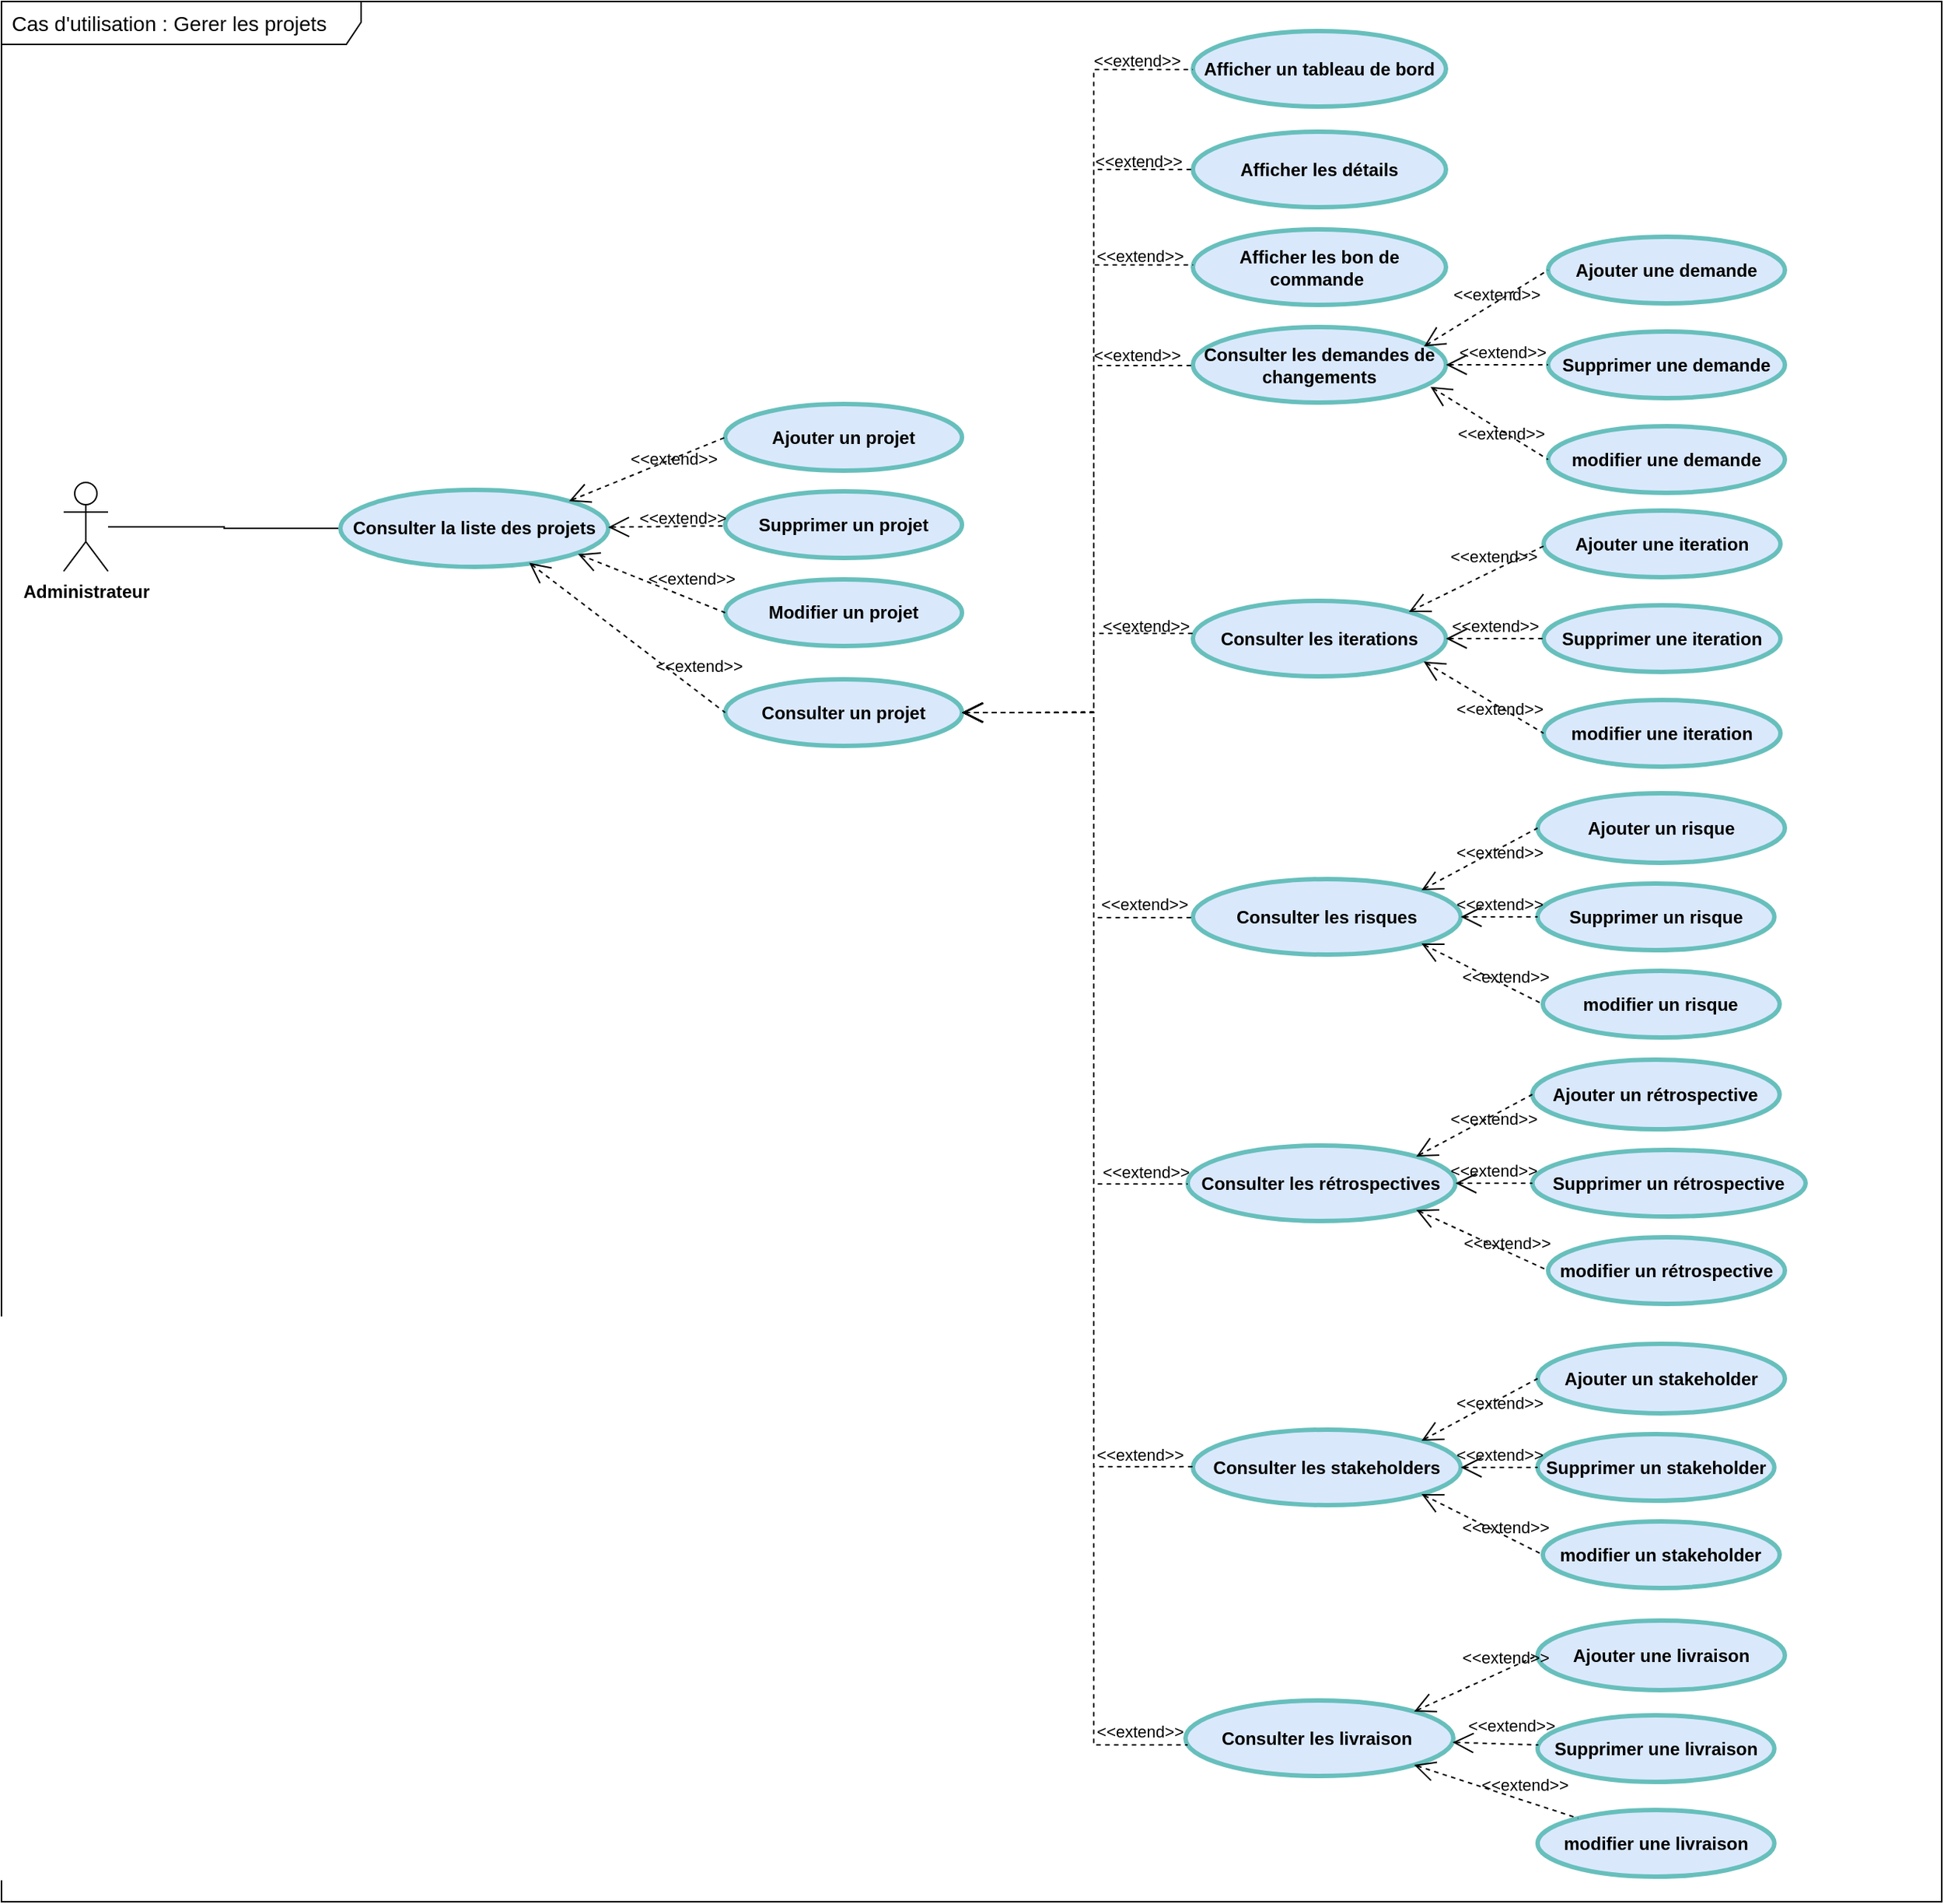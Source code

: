 <mxfile version="17.1.3" type="github">
  <diagram id="lqeS9QWTc5A_XZJM_jDW" name="Page-1">
    <mxGraphModel dx="2480" dy="-3462" grid="0" gridSize="10" guides="1" tooltips="1" connect="1" arrows="1" fold="1" page="1" pageScale="1" pageWidth="827" pageHeight="1169" math="0" shadow="0">
      <root>
        <mxCell id="0" />
        <mxCell id="1" parent="0" />
        <mxCell id="lvj-AdMTASe0IMn5T47T-1" value="&lt;div style=&quot;text-align: center&quot;&gt;&lt;span&gt;Cas d&#39;utilisation : Gerer les projets&lt;/span&gt;&lt;/div&gt;" style="shape=umlFrame;tabPosition=left;html=1;boundedLbl=1;labelInHeader=1;width=243;height=29;swimlaneFillColor=#ffffff;align=left;spacingLeft=5;fontSize=14;" vertex="1" parent="1">
          <mxGeometry x="227" y="4830" width="1311" height="1284" as="geometry" />
        </mxCell>
        <mxCell id="lvj-AdMTASe0IMn5T47T-22" style="edgeStyle=orthogonalEdgeStyle;rounded=0;orthogonalLoop=1;jettySize=auto;html=1;endArrow=none;endFill=0;" edge="1" parent="1" source="lvj-AdMTASe0IMn5T47T-3" target="lvj-AdMTASe0IMn5T47T-14">
          <mxGeometry relative="1" as="geometry" />
        </mxCell>
        <mxCell id="lvj-AdMTASe0IMn5T47T-3" value="&lt;span style=&quot;font-weight: 700&quot;&gt;Administrateur&lt;/span&gt;" style="shape=umlActor;verticalLabelPosition=bottom;verticalAlign=top;html=1;outlineConnect=0;" vertex="1" parent="1">
          <mxGeometry x="269" y="5155" width="30" height="60" as="geometry" />
        </mxCell>
        <mxCell id="lvj-AdMTASe0IMn5T47T-4" value="Consulter les livraison&amp;nbsp;" style="shape=ellipse;html=1;strokeWidth=3;fontStyle=1;whiteSpace=wrap;align=center;perimeter=ellipsePerimeter;fillColor=#dae8fc;strokeColor=#67BFBC;" vertex="1" parent="1">
          <mxGeometry x="1027" y="5978" width="181" height="51" as="geometry" />
        </mxCell>
        <mxCell id="lvj-AdMTASe0IMn5T47T-5" value="Ajouter une livraison" style="shape=ellipse;html=1;strokeWidth=3;fontStyle=1;whiteSpace=wrap;align=center;perimeter=ellipsePerimeter;fillColor=#dae8fc;strokeColor=#67BFBC;" vertex="1" parent="1">
          <mxGeometry x="1264.89" y="5924" width="167.11" height="47" as="geometry" />
        </mxCell>
        <mxCell id="lvj-AdMTASe0IMn5T47T-6" value="Supprimer une&amp;nbsp;livraison" style="shape=ellipse;html=1;strokeWidth=3;fontStyle=1;whiteSpace=wrap;align=center;perimeter=ellipsePerimeter;fillColor=#dae8fc;strokeColor=#67BFBC;" vertex="1" parent="1">
          <mxGeometry x="1264.89" y="5988" width="160" height="45" as="geometry" />
        </mxCell>
        <mxCell id="lvj-AdMTASe0IMn5T47T-7" value="modifier une livraison" style="shape=ellipse;html=1;strokeWidth=3;fontStyle=1;whiteSpace=wrap;align=center;perimeter=ellipsePerimeter;fillColor=#dae8fc;strokeColor=#67BFBC;" vertex="1" parent="1">
          <mxGeometry x="1264.89" y="6052" width="160" height="45" as="geometry" />
        </mxCell>
        <mxCell id="lvj-AdMTASe0IMn5T47T-8" value="&amp;lt;&amp;lt;extend&amp;gt;&amp;gt;" style="edgeStyle=none;html=1;startArrow=open;endArrow=none;startSize=12;verticalAlign=bottom;dashed=1;labelBackgroundColor=none;rounded=0;entryX=0;entryY=0.5;entryDx=0;entryDy=0;exitX=1;exitY=0;exitDx=0;exitDy=0;" edge="1" parent="1" source="lvj-AdMTASe0IMn5T47T-4" target="lvj-AdMTASe0IMn5T47T-5">
          <mxGeometry x="0.473" y="-1" width="160" relative="1" as="geometry">
            <mxPoint x="661.89" y="5035" as="sourcePoint" />
            <mxPoint x="821.89" y="5035" as="targetPoint" />
            <mxPoint as="offset" />
          </mxGeometry>
        </mxCell>
        <mxCell id="lvj-AdMTASe0IMn5T47T-9" value="&amp;lt;&amp;lt;extend&amp;gt;&amp;gt;" style="edgeStyle=none;html=1;startArrow=open;endArrow=none;startSize=12;verticalAlign=bottom;dashed=1;labelBackgroundColor=none;rounded=0;" edge="1" parent="1" source="lvj-AdMTASe0IMn5T47T-4" target="lvj-AdMTASe0IMn5T47T-6">
          <mxGeometry x="0.385" y="3" width="160" relative="1" as="geometry">
            <mxPoint x="661.89" y="5035" as="sourcePoint" />
            <mxPoint x="821.89" y="5035" as="targetPoint" />
            <mxPoint x="-1" as="offset" />
          </mxGeometry>
        </mxCell>
        <mxCell id="lvj-AdMTASe0IMn5T47T-10" value="&amp;lt;&amp;lt;extend&amp;gt;&amp;gt;" style="edgeStyle=none;html=1;startArrow=open;endArrow=none;startSize=12;verticalAlign=bottom;dashed=1;labelBackgroundColor=none;rounded=0;exitX=1;exitY=1;exitDx=0;exitDy=0;" edge="1" parent="1" source="lvj-AdMTASe0IMn5T47T-4" target="lvj-AdMTASe0IMn5T47T-7">
          <mxGeometry x="0.341" y="2" width="160" relative="1" as="geometry">
            <mxPoint x="673.89" y="5127" as="sourcePoint" />
            <mxPoint x="836.89" y="5124" as="targetPoint" />
            <mxPoint as="offset" />
          </mxGeometry>
        </mxCell>
        <mxCell id="lvj-AdMTASe0IMn5T47T-14" value="Consulter la liste des projets" style="shape=ellipse;html=1;strokeWidth=3;fontStyle=1;whiteSpace=wrap;align=center;perimeter=ellipsePerimeter;fillColor=#dae8fc;strokeColor=#67BFBC;" vertex="1" parent="1">
          <mxGeometry x="456" y="5160" width="181" height="52" as="geometry" />
        </mxCell>
        <mxCell id="lvj-AdMTASe0IMn5T47T-15" value="Ajouter un projet" style="shape=ellipse;html=1;strokeWidth=3;fontStyle=1;whiteSpace=wrap;align=center;perimeter=ellipsePerimeter;fillColor=#dae8fc;strokeColor=#67BFBC;" vertex="1" parent="1">
          <mxGeometry x="716" y="5102" width="160" height="45" as="geometry" />
        </mxCell>
        <mxCell id="lvj-AdMTASe0IMn5T47T-16" value="Supprimer un projet" style="shape=ellipse;html=1;strokeWidth=3;fontStyle=1;whiteSpace=wrap;align=center;perimeter=ellipsePerimeter;fillColor=#dae8fc;strokeColor=#67BFBC;" vertex="1" parent="1">
          <mxGeometry x="716" y="5161" width="160" height="45" as="geometry" />
        </mxCell>
        <mxCell id="lvj-AdMTASe0IMn5T47T-17" value="Modifier un projet" style="shape=ellipse;html=1;strokeWidth=3;fontStyle=1;whiteSpace=wrap;align=center;perimeter=ellipsePerimeter;fillColor=#dae8fc;strokeColor=#67BFBC;" vertex="1" parent="1">
          <mxGeometry x="716" y="5220.5" width="160" height="45" as="geometry" />
        </mxCell>
        <mxCell id="lvj-AdMTASe0IMn5T47T-18" value="&amp;lt;&amp;lt;extend&amp;gt;&amp;gt;" style="edgeStyle=none;html=1;startArrow=open;endArrow=none;startSize=12;verticalAlign=bottom;dashed=1;labelBackgroundColor=none;rounded=0;entryX=0;entryY=0.5;entryDx=0;entryDy=0;exitX=1;exitY=0;exitDx=0;exitDy=0;" edge="1" parent="1" source="lvj-AdMTASe0IMn5T47T-14" target="lvj-AdMTASe0IMn5T47T-15">
          <mxGeometry x="0.276" y="-8" width="160" relative="1" as="geometry">
            <mxPoint x="520" y="5246" as="sourcePoint" />
            <mxPoint x="680" y="5246" as="targetPoint" />
            <mxPoint as="offset" />
          </mxGeometry>
        </mxCell>
        <mxCell id="lvj-AdMTASe0IMn5T47T-19" value="&amp;lt;&amp;lt;extend&amp;gt;&amp;gt;" style="edgeStyle=none;html=1;startArrow=open;endArrow=none;startSize=12;verticalAlign=bottom;dashed=1;labelBackgroundColor=none;rounded=0;" edge="1" parent="1" source="lvj-AdMTASe0IMn5T47T-14" target="lvj-AdMTASe0IMn5T47T-16">
          <mxGeometry x="0.266" y="-2" width="160" relative="1" as="geometry">
            <mxPoint x="612" y="5132" as="sourcePoint" />
            <mxPoint x="772" y="5132" as="targetPoint" />
            <mxPoint y="1" as="offset" />
          </mxGeometry>
        </mxCell>
        <mxCell id="lvj-AdMTASe0IMn5T47T-20" value="&amp;lt;&amp;lt;extend&amp;gt;&amp;gt;" style="edgeStyle=none;html=1;startArrow=open;endArrow=none;startSize=12;verticalAlign=bottom;dashed=1;labelBackgroundColor=none;rounded=0;entryX=0;entryY=0.5;entryDx=0;entryDy=0;exitX=0.887;exitY=0.835;exitDx=0;exitDy=0;exitPerimeter=0;" edge="1" parent="1" source="lvj-AdMTASe0IMn5T47T-14" target="lvj-AdMTASe0IMn5T47T-17">
          <mxGeometry x="0.501" y="4" width="160" relative="1" as="geometry">
            <mxPoint x="612" y="5132" as="sourcePoint" />
            <mxPoint x="772" y="5132" as="targetPoint" />
            <mxPoint as="offset" />
          </mxGeometry>
        </mxCell>
        <mxCell id="lvj-AdMTASe0IMn5T47T-21" value="Consulter un projet" style="shape=ellipse;html=1;strokeWidth=3;fontStyle=1;whiteSpace=wrap;align=center;perimeter=ellipsePerimeter;fillColor=#dae8fc;strokeColor=#67BFBC;" vertex="1" parent="1">
          <mxGeometry x="716" y="5288" width="160" height="45" as="geometry" />
        </mxCell>
        <mxCell id="lvj-AdMTASe0IMn5T47T-23" value="&amp;lt;&amp;lt;extend&amp;gt;&amp;gt;" style="edgeStyle=none;html=1;startArrow=open;endArrow=none;startSize=12;verticalAlign=bottom;dashed=1;labelBackgroundColor=none;rounded=0;entryX=0;entryY=0.5;entryDx=0;entryDy=0;exitX=0.705;exitY=0.948;exitDx=0;exitDy=0;exitPerimeter=0;" edge="1" parent="1" source="lvj-AdMTASe0IMn5T47T-14" target="lvj-AdMTASe0IMn5T47T-21">
          <mxGeometry x="0.655" y="7" width="160" relative="1" as="geometry">
            <mxPoint x="424" y="5280" as="sourcePoint" />
            <mxPoint x="584" y="5280" as="targetPoint" />
            <mxPoint x="1" as="offset" />
          </mxGeometry>
        </mxCell>
        <mxCell id="lvj-AdMTASe0IMn5T47T-24" value="Afficher un tableau de bord" style="shape=ellipse;html=1;strokeWidth=3;fontStyle=1;whiteSpace=wrap;align=center;perimeter=ellipsePerimeter;fillColor=#dae8fc;strokeColor=#67BFBC;" vertex="1" parent="1">
          <mxGeometry x="1032" y="4850" width="171" height="51" as="geometry" />
        </mxCell>
        <mxCell id="lvj-AdMTASe0IMn5T47T-25" value="&amp;lt;&amp;lt;extend&amp;gt;&amp;gt;" style="edgeStyle=orthogonalEdgeStyle;html=1;startArrow=open;endArrow=none;startSize=12;verticalAlign=bottom;dashed=1;labelBackgroundColor=none;rounded=0;" edge="1" parent="1" source="lvj-AdMTASe0IMn5T47T-21" target="lvj-AdMTASe0IMn5T47T-24">
          <mxGeometry x="0.871" y="-3" width="160" relative="1" as="geometry">
            <mxPoint x="876" y="5229.5" as="sourcePoint" />
            <mxPoint x="1051" y="5163" as="targetPoint" />
            <Array as="points">
              <mxPoint x="965" y="5310" />
              <mxPoint x="965" y="4876" />
            </Array>
            <mxPoint as="offset" />
          </mxGeometry>
        </mxCell>
        <mxCell id="lvj-AdMTASe0IMn5T47T-26" value="Afficher les détails" style="shape=ellipse;html=1;strokeWidth=3;fontStyle=1;whiteSpace=wrap;align=center;perimeter=ellipsePerimeter;fillColor=#dae8fc;strokeColor=#67BFBC;" vertex="1" parent="1">
          <mxGeometry x="1032" y="4918" width="171" height="51" as="geometry" />
        </mxCell>
        <mxCell id="lvj-AdMTASe0IMn5T47T-27" value="&amp;lt;&amp;lt;extend&amp;gt;&amp;gt;" style="edgeStyle=orthogonalEdgeStyle;html=1;startArrow=open;endArrow=none;startSize=12;verticalAlign=bottom;dashed=1;labelBackgroundColor=none;rounded=0;fontSize=11;" edge="1" parent="1" source="lvj-AdMTASe0IMn5T47T-21" target="lvj-AdMTASe0IMn5T47T-26">
          <mxGeometry x="0.858" y="-3" width="160" relative="1" as="geometry">
            <mxPoint x="876" y="5229.5" as="sourcePoint" />
            <mxPoint x="1051" y="5162" as="targetPoint" />
            <Array as="points">
              <mxPoint x="908" y="5310" />
              <mxPoint x="965" y="5310" />
              <mxPoint x="965" y="4944" />
            </Array>
            <mxPoint as="offset" />
          </mxGeometry>
        </mxCell>
        <mxCell id="lvj-AdMTASe0IMn5T47T-28" value="Afficher les bon de commande&amp;nbsp;" style="shape=ellipse;html=1;strokeWidth=3;fontStyle=1;whiteSpace=wrap;align=center;perimeter=ellipsePerimeter;fillColor=#dae8fc;strokeColor=#67BFBC;" vertex="1" parent="1">
          <mxGeometry x="1032" y="4984" width="171" height="51" as="geometry" />
        </mxCell>
        <mxCell id="lvj-AdMTASe0IMn5T47T-29" value="&amp;lt;&amp;lt;extend&amp;gt;&amp;gt;" style="edgeStyle=orthogonalEdgeStyle;html=1;startArrow=open;endArrow=none;startSize=12;verticalAlign=bottom;dashed=1;labelBackgroundColor=none;rounded=0;fontSize=11;" edge="1" parent="1" source="lvj-AdMTASe0IMn5T47T-21" target="lvj-AdMTASe0IMn5T47T-28">
          <mxGeometry x="0.842" y="-3" width="160" relative="1" as="geometry">
            <mxPoint x="876" y="5229.5" as="sourcePoint" />
            <mxPoint x="997" y="5189" as="targetPoint" />
            <Array as="points">
              <mxPoint x="965" y="5310" />
              <mxPoint x="965" y="5008" />
            </Array>
            <mxPoint as="offset" />
          </mxGeometry>
        </mxCell>
        <mxCell id="lvj-AdMTASe0IMn5T47T-30" value="Consulter les demandes de changements" style="shape=ellipse;html=1;strokeWidth=3;fontStyle=1;whiteSpace=wrap;align=center;perimeter=ellipsePerimeter;fillColor=#dae8fc;strokeColor=#67BFBC;" vertex="1" parent="1">
          <mxGeometry x="1032" y="5050" width="171" height="51" as="geometry" />
        </mxCell>
        <mxCell id="lvj-AdMTASe0IMn5T47T-31" value="&amp;lt;&amp;lt;extend&amp;gt;&amp;gt;" style="edgeStyle=orthogonalEdgeStyle;html=1;startArrow=open;endArrow=none;startSize=12;verticalAlign=bottom;dashed=1;labelBackgroundColor=none;rounded=0;fontSize=11;" edge="1" parent="1" source="lvj-AdMTASe0IMn5T47T-21" target="lvj-AdMTASe0IMn5T47T-30">
          <mxGeometry x="0.805" y="-2" width="160" relative="1" as="geometry">
            <mxPoint x="876" y="5229.5" as="sourcePoint" />
            <mxPoint x="969" y="5224" as="targetPoint" />
            <Array as="points">
              <mxPoint x="965" y="5310" />
              <mxPoint x="965" y="5076" />
            </Array>
            <mxPoint as="offset" />
          </mxGeometry>
        </mxCell>
        <mxCell id="lvj-AdMTASe0IMn5T47T-32" value="Ajouter une demande" style="shape=ellipse;html=1;strokeWidth=3;fontStyle=1;whiteSpace=wrap;align=center;perimeter=ellipsePerimeter;fillColor=#dae8fc;strokeColor=#67BFBC;" vertex="1" parent="1">
          <mxGeometry x="1272" y="4989" width="160" height="45" as="geometry" />
        </mxCell>
        <mxCell id="lvj-AdMTASe0IMn5T47T-33" value="Supprimer une demande" style="shape=ellipse;html=1;strokeWidth=3;fontStyle=1;whiteSpace=wrap;align=center;perimeter=ellipsePerimeter;fillColor=#dae8fc;strokeColor=#67BFBC;" vertex="1" parent="1">
          <mxGeometry x="1272" y="5053" width="160" height="45" as="geometry" />
        </mxCell>
        <mxCell id="lvj-AdMTASe0IMn5T47T-34" value="modifier une demande" style="shape=ellipse;html=1;strokeWidth=3;fontStyle=1;whiteSpace=wrap;align=center;perimeter=ellipsePerimeter;fillColor=#dae8fc;strokeColor=#67BFBC;" vertex="1" parent="1">
          <mxGeometry x="1272" y="5117" width="160" height="45" as="geometry" />
        </mxCell>
        <mxCell id="lvj-AdMTASe0IMn5T47T-35" value="&amp;lt;&amp;lt;extend&amp;gt;&amp;gt;" style="edgeStyle=none;html=1;startArrow=open;endArrow=none;startSize=12;verticalAlign=bottom;dashed=1;labelBackgroundColor=none;rounded=0;fontSize=11;" edge="1" parent="1" source="lvj-AdMTASe0IMn5T47T-30" target="lvj-AdMTASe0IMn5T47T-33">
          <mxGeometry x="0.101" width="160" relative="1" as="geometry">
            <mxPoint x="1027" y="5245" as="sourcePoint" />
            <mxPoint x="1187" y="5245" as="targetPoint" />
            <mxPoint as="offset" />
          </mxGeometry>
        </mxCell>
        <mxCell id="lvj-AdMTASe0IMn5T47T-36" value="&amp;lt;&amp;lt;extend&amp;gt;&amp;gt;" style="edgeStyle=none;html=1;startArrow=open;endArrow=none;startSize=12;verticalAlign=bottom;dashed=1;labelBackgroundColor=none;rounded=0;fontSize=11;entryX=0;entryY=0.5;entryDx=0;entryDy=0;exitX=0.939;exitY=0.791;exitDx=0;exitDy=0;exitPerimeter=0;" edge="1" parent="1" source="lvj-AdMTASe0IMn5T47T-30" target="lvj-AdMTASe0IMn5T47T-34">
          <mxGeometry x="0.322" y="-10" width="160" relative="1" as="geometry">
            <mxPoint x="1027" y="5245" as="sourcePoint" />
            <mxPoint x="1187" y="5245" as="targetPoint" />
            <mxPoint as="offset" />
          </mxGeometry>
        </mxCell>
        <mxCell id="lvj-AdMTASe0IMn5T47T-37" value="&amp;lt;&amp;lt;extend&amp;gt;&amp;gt;" style="edgeStyle=none;html=1;startArrow=open;endArrow=none;startSize=12;verticalAlign=bottom;dashed=1;labelBackgroundColor=none;rounded=0;fontSize=11;entryX=0;entryY=0.5;entryDx=0;entryDy=0;exitX=0.913;exitY=0.257;exitDx=0;exitDy=0;exitPerimeter=0;" edge="1" parent="1" source="lvj-AdMTASe0IMn5T47T-30" target="lvj-AdMTASe0IMn5T47T-32">
          <mxGeometry x="0.123" y="-3" width="160" relative="1" as="geometry">
            <mxPoint x="1027" y="5245" as="sourcePoint" />
            <mxPoint x="1187" y="5245" as="targetPoint" />
            <mxPoint as="offset" />
          </mxGeometry>
        </mxCell>
        <mxCell id="lvj-AdMTASe0IMn5T47T-38" value="Consulter les iterations" style="shape=ellipse;html=1;strokeWidth=3;fontStyle=1;whiteSpace=wrap;align=center;perimeter=ellipsePerimeter;fillColor=#dae8fc;strokeColor=#67BFBC;" vertex="1" parent="1">
          <mxGeometry x="1032" y="5235" width="171" height="51" as="geometry" />
        </mxCell>
        <mxCell id="lvj-AdMTASe0IMn5T47T-39" value="&amp;lt;&amp;lt;extend&amp;gt;&amp;gt;" style="edgeStyle=orthogonalEdgeStyle;html=1;startArrow=open;endArrow=none;startSize=12;verticalAlign=bottom;dashed=1;labelBackgroundColor=none;rounded=0;fontSize=11;" edge="1" parent="1" source="lvj-AdMTASe0IMn5T47T-21" target="lvj-AdMTASe0IMn5T47T-38">
          <mxGeometry x="0.688" y="-4" width="160" relative="1" as="geometry">
            <mxPoint x="876" y="5229.5" as="sourcePoint" />
            <mxPoint x="1071" y="5259" as="targetPoint" />
            <Array as="points">
              <mxPoint x="965" y="5310" />
              <mxPoint x="965" y="5257" />
            </Array>
            <mxPoint as="offset" />
          </mxGeometry>
        </mxCell>
        <mxCell id="lvj-AdMTASe0IMn5T47T-41" value="Ajouter une iteration" style="shape=ellipse;html=1;strokeWidth=3;fontStyle=1;whiteSpace=wrap;align=center;perimeter=ellipsePerimeter;fillColor=#dae8fc;strokeColor=#67BFBC;" vertex="1" parent="1">
          <mxGeometry x="1269" y="5174" width="160" height="45" as="geometry" />
        </mxCell>
        <mxCell id="lvj-AdMTASe0IMn5T47T-42" value="Supprimer une iteration" style="shape=ellipse;html=1;strokeWidth=3;fontStyle=1;whiteSpace=wrap;align=center;perimeter=ellipsePerimeter;fillColor=#dae8fc;strokeColor=#67BFBC;" vertex="1" parent="1">
          <mxGeometry x="1269" y="5238" width="160" height="45" as="geometry" />
        </mxCell>
        <mxCell id="lvj-AdMTASe0IMn5T47T-43" value="modifier une iteration" style="shape=ellipse;html=1;strokeWidth=3;fontStyle=1;whiteSpace=wrap;align=center;perimeter=ellipsePerimeter;fillColor=#dae8fc;strokeColor=#67BFBC;" vertex="1" parent="1">
          <mxGeometry x="1269" y="5302" width="160" height="45" as="geometry" />
        </mxCell>
        <mxCell id="lvj-AdMTASe0IMn5T47T-44" value="&amp;lt;&amp;lt;extend&amp;gt;&amp;gt;" style="edgeStyle=none;html=1;startArrow=open;endArrow=none;startSize=12;verticalAlign=bottom;dashed=1;labelBackgroundColor=none;rounded=0;fontSize=11;exitX=1;exitY=0;exitDx=0;exitDy=0;" edge="1" parent="1" source="lvj-AdMTASe0IMn5T47T-38">
          <mxGeometry x="0.23" y="1" width="160" relative="1" as="geometry">
            <mxPoint x="1163" y="5206" as="sourcePoint" />
            <mxPoint x="1271" y="5197" as="targetPoint" />
            <mxPoint as="offset" />
          </mxGeometry>
        </mxCell>
        <mxCell id="lvj-AdMTASe0IMn5T47T-45" value="&amp;lt;&amp;lt;extend&amp;gt;&amp;gt;" style="edgeStyle=none;html=1;startArrow=open;endArrow=none;startSize=12;verticalAlign=bottom;dashed=1;labelBackgroundColor=none;rounded=0;fontSize=11;" edge="1" parent="1" source="lvj-AdMTASe0IMn5T47T-38" target="lvj-AdMTASe0IMn5T47T-42">
          <mxGeometry width="160" relative="1" as="geometry">
            <mxPoint x="1184" y="5239" as="sourcePoint" />
            <mxPoint x="1344" y="5226" as="targetPoint" />
          </mxGeometry>
        </mxCell>
        <mxCell id="lvj-AdMTASe0IMn5T47T-46" value="&amp;lt;&amp;lt;extend&amp;gt;&amp;gt;" style="edgeStyle=none;html=1;startArrow=open;endArrow=none;startSize=12;verticalAlign=bottom;dashed=1;labelBackgroundColor=none;rounded=0;fontSize=11;entryX=0;entryY=0.5;entryDx=0;entryDy=0;exitX=0.912;exitY=0.804;exitDx=0;exitDy=0;exitPerimeter=0;" edge="1" parent="1" source="lvj-AdMTASe0IMn5T47T-38" target="lvj-AdMTASe0IMn5T47T-43">
          <mxGeometry x="0.373" y="-9" width="160" relative="1" as="geometry">
            <mxPoint x="1184" y="5226" as="sourcePoint" />
            <mxPoint x="1344" y="5226" as="targetPoint" />
            <mxPoint as="offset" />
          </mxGeometry>
        </mxCell>
        <mxCell id="lvj-AdMTASe0IMn5T47T-47" value="Consulter les risques" style="shape=ellipse;html=1;strokeWidth=3;fontStyle=1;whiteSpace=wrap;align=center;perimeter=ellipsePerimeter;fillColor=#dae8fc;strokeColor=#67BFBC;" vertex="1" parent="1">
          <mxGeometry x="1032" y="5423" width="181" height="51" as="geometry" />
        </mxCell>
        <mxCell id="lvj-AdMTASe0IMn5T47T-48" value="Ajouter un risque" style="shape=ellipse;html=1;strokeWidth=3;fontStyle=1;whiteSpace=wrap;align=center;perimeter=ellipsePerimeter;fillColor=#dae8fc;strokeColor=#67BFBC;" vertex="1" parent="1">
          <mxGeometry x="1264.89" y="5365" width="167.11" height="47" as="geometry" />
        </mxCell>
        <mxCell id="lvj-AdMTASe0IMn5T47T-49" value="Supprimer un risque" style="shape=ellipse;html=1;strokeWidth=3;fontStyle=1;whiteSpace=wrap;align=center;perimeter=ellipsePerimeter;fillColor=#dae8fc;strokeColor=#67BFBC;" vertex="1" parent="1">
          <mxGeometry x="1264.89" y="5426" width="160" height="45" as="geometry" />
        </mxCell>
        <mxCell id="lvj-AdMTASe0IMn5T47T-50" value="modifier un risque" style="shape=ellipse;html=1;strokeWidth=3;fontStyle=1;whiteSpace=wrap;align=center;perimeter=ellipsePerimeter;fillColor=#dae8fc;strokeColor=#67BFBC;" vertex="1" parent="1">
          <mxGeometry x="1268.45" y="5485" width="160" height="45" as="geometry" />
        </mxCell>
        <mxCell id="lvj-AdMTASe0IMn5T47T-51" value="&amp;lt;&amp;lt;extend&amp;gt;&amp;gt;" style="edgeStyle=none;html=1;startArrow=open;endArrow=none;startSize=12;verticalAlign=bottom;dashed=1;labelBackgroundColor=none;rounded=0;fontSize=11;entryX=0;entryY=0.5;entryDx=0;entryDy=0;exitX=1;exitY=0;exitDx=0;exitDy=0;" edge="1" parent="1" source="lvj-AdMTASe0IMn5T47T-47" target="lvj-AdMTASe0IMn5T47T-48">
          <mxGeometry x="0.214" y="-10" width="160" relative="1" as="geometry">
            <mxPoint x="1102" y="5460" as="sourcePoint" />
            <mxPoint x="1262" y="5460" as="targetPoint" />
            <mxPoint as="offset" />
          </mxGeometry>
        </mxCell>
        <mxCell id="lvj-AdMTASe0IMn5T47T-52" value="&amp;lt;&amp;lt;extend&amp;gt;&amp;gt;" style="edgeStyle=none;html=1;startArrow=open;endArrow=none;startSize=12;verticalAlign=bottom;dashed=1;labelBackgroundColor=none;rounded=0;fontSize=11;" edge="1" parent="1" source="lvj-AdMTASe0IMn5T47T-47" target="lvj-AdMTASe0IMn5T47T-49">
          <mxGeometry width="160" relative="1" as="geometry">
            <mxPoint x="1102" y="5460" as="sourcePoint" />
            <mxPoint x="1262" y="5460" as="targetPoint" />
          </mxGeometry>
        </mxCell>
        <mxCell id="lvj-AdMTASe0IMn5T47T-53" value="&amp;lt;&amp;lt;extend&amp;gt;&amp;gt;" style="edgeStyle=none;html=1;startArrow=open;endArrow=none;startSize=12;verticalAlign=bottom;dashed=1;labelBackgroundColor=none;rounded=0;fontSize=11;entryX=0;entryY=0.5;entryDx=0;entryDy=0;exitX=1;exitY=1;exitDx=0;exitDy=0;" edge="1" parent="1" source="lvj-AdMTASe0IMn5T47T-47" target="lvj-AdMTASe0IMn5T47T-50">
          <mxGeometry x="0.409" y="-3" width="160" relative="1" as="geometry">
            <mxPoint x="1143" y="5477" as="sourcePoint" />
            <mxPoint x="1303" y="5477" as="targetPoint" />
            <mxPoint as="offset" />
          </mxGeometry>
        </mxCell>
        <mxCell id="lvj-AdMTASe0IMn5T47T-54" value="&amp;lt;&amp;lt;extend&amp;gt;&amp;gt;" style="edgeStyle=orthogonalEdgeStyle;html=1;startArrow=open;endArrow=none;startSize=12;verticalAlign=bottom;dashed=1;labelBackgroundColor=none;rounded=0;fontSize=11;" edge="1" parent="1" source="lvj-AdMTASe0IMn5T47T-21" target="lvj-AdMTASe0IMn5T47T-47">
          <mxGeometry x="0.776" width="160" relative="1" as="geometry">
            <mxPoint x="876.0" y="5220.467" as="sourcePoint" />
            <mxPoint x="1291" y="5466" as="targetPoint" />
            <Array as="points">
              <mxPoint x="965" y="5311" />
              <mxPoint x="965" y="5449" />
            </Array>
            <mxPoint as="offset" />
          </mxGeometry>
        </mxCell>
        <mxCell id="lvj-AdMTASe0IMn5T47T-57" value="Consulter les rétrospectives" style="shape=ellipse;html=1;strokeWidth=3;fontStyle=1;whiteSpace=wrap;align=center;perimeter=ellipsePerimeter;fillColor=#dae8fc;strokeColor=#67BFBC;" vertex="1" parent="1">
          <mxGeometry x="1028.45" y="5603" width="181" height="51" as="geometry" />
        </mxCell>
        <mxCell id="lvj-AdMTASe0IMn5T47T-58" value="Ajouter un rétrospective" style="shape=ellipse;html=1;strokeWidth=3;fontStyle=1;whiteSpace=wrap;align=center;perimeter=ellipsePerimeter;fillColor=#dae8fc;strokeColor=#67BFBC;" vertex="1" parent="1">
          <mxGeometry x="1261.34" y="5545" width="167.11" height="47" as="geometry" />
        </mxCell>
        <mxCell id="lvj-AdMTASe0IMn5T47T-59" value="Supprimer un rétrospective" style="shape=ellipse;html=1;strokeWidth=3;fontStyle=1;whiteSpace=wrap;align=center;perimeter=ellipsePerimeter;fillColor=#dae8fc;strokeColor=#67BFBC;" vertex="1" parent="1">
          <mxGeometry x="1261.34" y="5606" width="184.66" height="45" as="geometry" />
        </mxCell>
        <mxCell id="lvj-AdMTASe0IMn5T47T-60" value="modifier un rétrospective" style="shape=ellipse;html=1;strokeWidth=3;fontStyle=1;whiteSpace=wrap;align=center;perimeter=ellipsePerimeter;fillColor=#dae8fc;strokeColor=#67BFBC;" vertex="1" parent="1">
          <mxGeometry x="1272" y="5665" width="160" height="45" as="geometry" />
        </mxCell>
        <mxCell id="lvj-AdMTASe0IMn5T47T-61" value="&amp;lt;&amp;lt;extend&amp;gt;&amp;gt;" style="edgeStyle=none;html=1;startArrow=open;endArrow=none;startSize=12;verticalAlign=bottom;dashed=1;labelBackgroundColor=none;rounded=0;fontSize=11;entryX=0;entryY=0.5;entryDx=0;entryDy=0;exitX=1;exitY=0;exitDx=0;exitDy=0;" edge="1" parent="1" source="lvj-AdMTASe0IMn5T47T-57" target="lvj-AdMTASe0IMn5T47T-58">
          <mxGeometry x="0.214" y="-10" width="160" relative="1" as="geometry">
            <mxPoint x="1098.45" y="5640" as="sourcePoint" />
            <mxPoint x="1258.45" y="5640" as="targetPoint" />
            <mxPoint as="offset" />
          </mxGeometry>
        </mxCell>
        <mxCell id="lvj-AdMTASe0IMn5T47T-62" value="&amp;lt;&amp;lt;extend&amp;gt;&amp;gt;" style="edgeStyle=none;html=1;startArrow=open;endArrow=none;startSize=12;verticalAlign=bottom;dashed=1;labelBackgroundColor=none;rounded=0;fontSize=11;" edge="1" parent="1" source="lvj-AdMTASe0IMn5T47T-57" target="lvj-AdMTASe0IMn5T47T-59">
          <mxGeometry width="160" relative="1" as="geometry">
            <mxPoint x="1098.45" y="5640" as="sourcePoint" />
            <mxPoint x="1258.45" y="5640" as="targetPoint" />
          </mxGeometry>
        </mxCell>
        <mxCell id="lvj-AdMTASe0IMn5T47T-63" value="&amp;lt;&amp;lt;extend&amp;gt;&amp;gt;" style="edgeStyle=none;html=1;startArrow=open;endArrow=none;startSize=12;verticalAlign=bottom;dashed=1;labelBackgroundColor=none;rounded=0;fontSize=11;entryX=0;entryY=0.5;entryDx=0;entryDy=0;exitX=1;exitY=1;exitDx=0;exitDy=0;" edge="1" parent="1" source="lvj-AdMTASe0IMn5T47T-57" target="lvj-AdMTASe0IMn5T47T-60">
          <mxGeometry x="0.409" y="-3" width="160" relative="1" as="geometry">
            <mxPoint x="1139.45" y="5657" as="sourcePoint" />
            <mxPoint x="1299.45" y="5657" as="targetPoint" />
            <mxPoint as="offset" />
          </mxGeometry>
        </mxCell>
        <mxCell id="lvj-AdMTASe0IMn5T47T-64" value="&amp;lt;&amp;lt;extend&amp;gt;&amp;gt;" style="edgeStyle=orthogonalEdgeStyle;html=1;startArrow=open;endArrow=none;startSize=12;verticalAlign=bottom;dashed=1;labelBackgroundColor=none;rounded=0;fontSize=11;" edge="1" parent="1" source="lvj-AdMTASe0IMn5T47T-21" target="lvj-AdMTASe0IMn5T47T-57">
          <mxGeometry x="0.876" y="-1" width="160" relative="1" as="geometry">
            <mxPoint x="1148" y="5640" as="sourcePoint" />
            <mxPoint x="1308" y="5640" as="targetPoint" />
            <Array as="points">
              <mxPoint x="965" y="5311" />
              <mxPoint x="965" y="5629" />
            </Array>
            <mxPoint as="offset" />
          </mxGeometry>
        </mxCell>
        <mxCell id="lvj-AdMTASe0IMn5T47T-65" value="Consulter les stakeholders" style="shape=ellipse;html=1;strokeWidth=3;fontStyle=1;whiteSpace=wrap;align=center;perimeter=ellipsePerimeter;fillColor=#dae8fc;strokeColor=#67BFBC;" vertex="1" parent="1">
          <mxGeometry x="1032" y="5795" width="181" height="51" as="geometry" />
        </mxCell>
        <mxCell id="lvj-AdMTASe0IMn5T47T-66" value="Ajouter un stakeholder" style="shape=ellipse;html=1;strokeWidth=3;fontStyle=1;whiteSpace=wrap;align=center;perimeter=ellipsePerimeter;fillColor=#dae8fc;strokeColor=#67BFBC;" vertex="1" parent="1">
          <mxGeometry x="1264.89" y="5737" width="167.11" height="47" as="geometry" />
        </mxCell>
        <mxCell id="lvj-AdMTASe0IMn5T47T-67" value="Supprimer un stakeholder" style="shape=ellipse;html=1;strokeWidth=3;fontStyle=1;whiteSpace=wrap;align=center;perimeter=ellipsePerimeter;fillColor=#dae8fc;strokeColor=#67BFBC;" vertex="1" parent="1">
          <mxGeometry x="1264.89" y="5798" width="160" height="45" as="geometry" />
        </mxCell>
        <mxCell id="lvj-AdMTASe0IMn5T47T-68" value="modifier un stakeholder" style="shape=ellipse;html=1;strokeWidth=3;fontStyle=1;whiteSpace=wrap;align=center;perimeter=ellipsePerimeter;fillColor=#dae8fc;strokeColor=#67BFBC;" vertex="1" parent="1">
          <mxGeometry x="1268.45" y="5857" width="160" height="45" as="geometry" />
        </mxCell>
        <mxCell id="lvj-AdMTASe0IMn5T47T-69" value="&amp;lt;&amp;lt;extend&amp;gt;&amp;gt;" style="edgeStyle=none;html=1;startArrow=open;endArrow=none;startSize=12;verticalAlign=bottom;dashed=1;labelBackgroundColor=none;rounded=0;fontSize=11;entryX=0;entryY=0.5;entryDx=0;entryDy=0;exitX=1;exitY=0;exitDx=0;exitDy=0;" edge="1" parent="1" source="lvj-AdMTASe0IMn5T47T-65" target="lvj-AdMTASe0IMn5T47T-66">
          <mxGeometry x="0.214" y="-10" width="160" relative="1" as="geometry">
            <mxPoint x="1102" y="5832" as="sourcePoint" />
            <mxPoint x="1262" y="5832" as="targetPoint" />
            <mxPoint as="offset" />
          </mxGeometry>
        </mxCell>
        <mxCell id="lvj-AdMTASe0IMn5T47T-70" value="&amp;lt;&amp;lt;extend&amp;gt;&amp;gt;" style="edgeStyle=none;html=1;startArrow=open;endArrow=none;startSize=12;verticalAlign=bottom;dashed=1;labelBackgroundColor=none;rounded=0;fontSize=11;" edge="1" parent="1" source="lvj-AdMTASe0IMn5T47T-65" target="lvj-AdMTASe0IMn5T47T-67">
          <mxGeometry width="160" relative="1" as="geometry">
            <mxPoint x="1102" y="5832" as="sourcePoint" />
            <mxPoint x="1262" y="5832" as="targetPoint" />
          </mxGeometry>
        </mxCell>
        <mxCell id="lvj-AdMTASe0IMn5T47T-71" value="&amp;lt;&amp;lt;extend&amp;gt;&amp;gt;" style="edgeStyle=none;html=1;startArrow=open;endArrow=none;startSize=12;verticalAlign=bottom;dashed=1;labelBackgroundColor=none;rounded=0;fontSize=11;entryX=0;entryY=0.5;entryDx=0;entryDy=0;exitX=1;exitY=1;exitDx=0;exitDy=0;" edge="1" parent="1" source="lvj-AdMTASe0IMn5T47T-65" target="lvj-AdMTASe0IMn5T47T-68">
          <mxGeometry x="0.409" y="-3" width="160" relative="1" as="geometry">
            <mxPoint x="1143" y="5849" as="sourcePoint" />
            <mxPoint x="1303" y="5849" as="targetPoint" />
            <mxPoint as="offset" />
          </mxGeometry>
        </mxCell>
        <mxCell id="lvj-AdMTASe0IMn5T47T-72" value="&amp;lt;&amp;lt;extend&amp;gt;&amp;gt;" style="edgeStyle=orthogonalEdgeStyle;html=1;startArrow=open;endArrow=none;startSize=12;verticalAlign=bottom;dashed=1;labelBackgroundColor=none;rounded=0;fontSize=11;" edge="1" parent="1" source="lvj-AdMTASe0IMn5T47T-21" target="lvj-AdMTASe0IMn5T47T-65">
          <mxGeometry x="0.892" y="-1" width="160" relative="1" as="geometry">
            <mxPoint x="1056" y="5863" as="sourcePoint" />
            <mxPoint x="1216" y="5863" as="targetPoint" />
            <Array as="points">
              <mxPoint x="965" y="5310" />
              <mxPoint x="965" y="5820" />
            </Array>
            <mxPoint as="offset" />
          </mxGeometry>
        </mxCell>
        <mxCell id="lvj-AdMTASe0IMn5T47T-73" value="&amp;lt;&amp;lt;extend&amp;gt;&amp;gt;" style="edgeStyle=orthogonalEdgeStyle;html=1;startArrow=open;endArrow=none;startSize=12;verticalAlign=bottom;dashed=1;labelBackgroundColor=none;rounded=0;fontSize=11;" edge="1" parent="1" source="lvj-AdMTASe0IMn5T47T-21" target="lvj-AdMTASe0IMn5T47T-4">
          <mxGeometry x="0.924" width="160" relative="1" as="geometry">
            <mxPoint x="981" y="5901" as="sourcePoint" />
            <mxPoint x="1364" y="5943" as="targetPoint" />
            <Array as="points">
              <mxPoint x="965" y="5310" />
              <mxPoint x="965" y="6008" />
            </Array>
            <mxPoint as="offset" />
          </mxGeometry>
        </mxCell>
      </root>
    </mxGraphModel>
  </diagram>
</mxfile>
